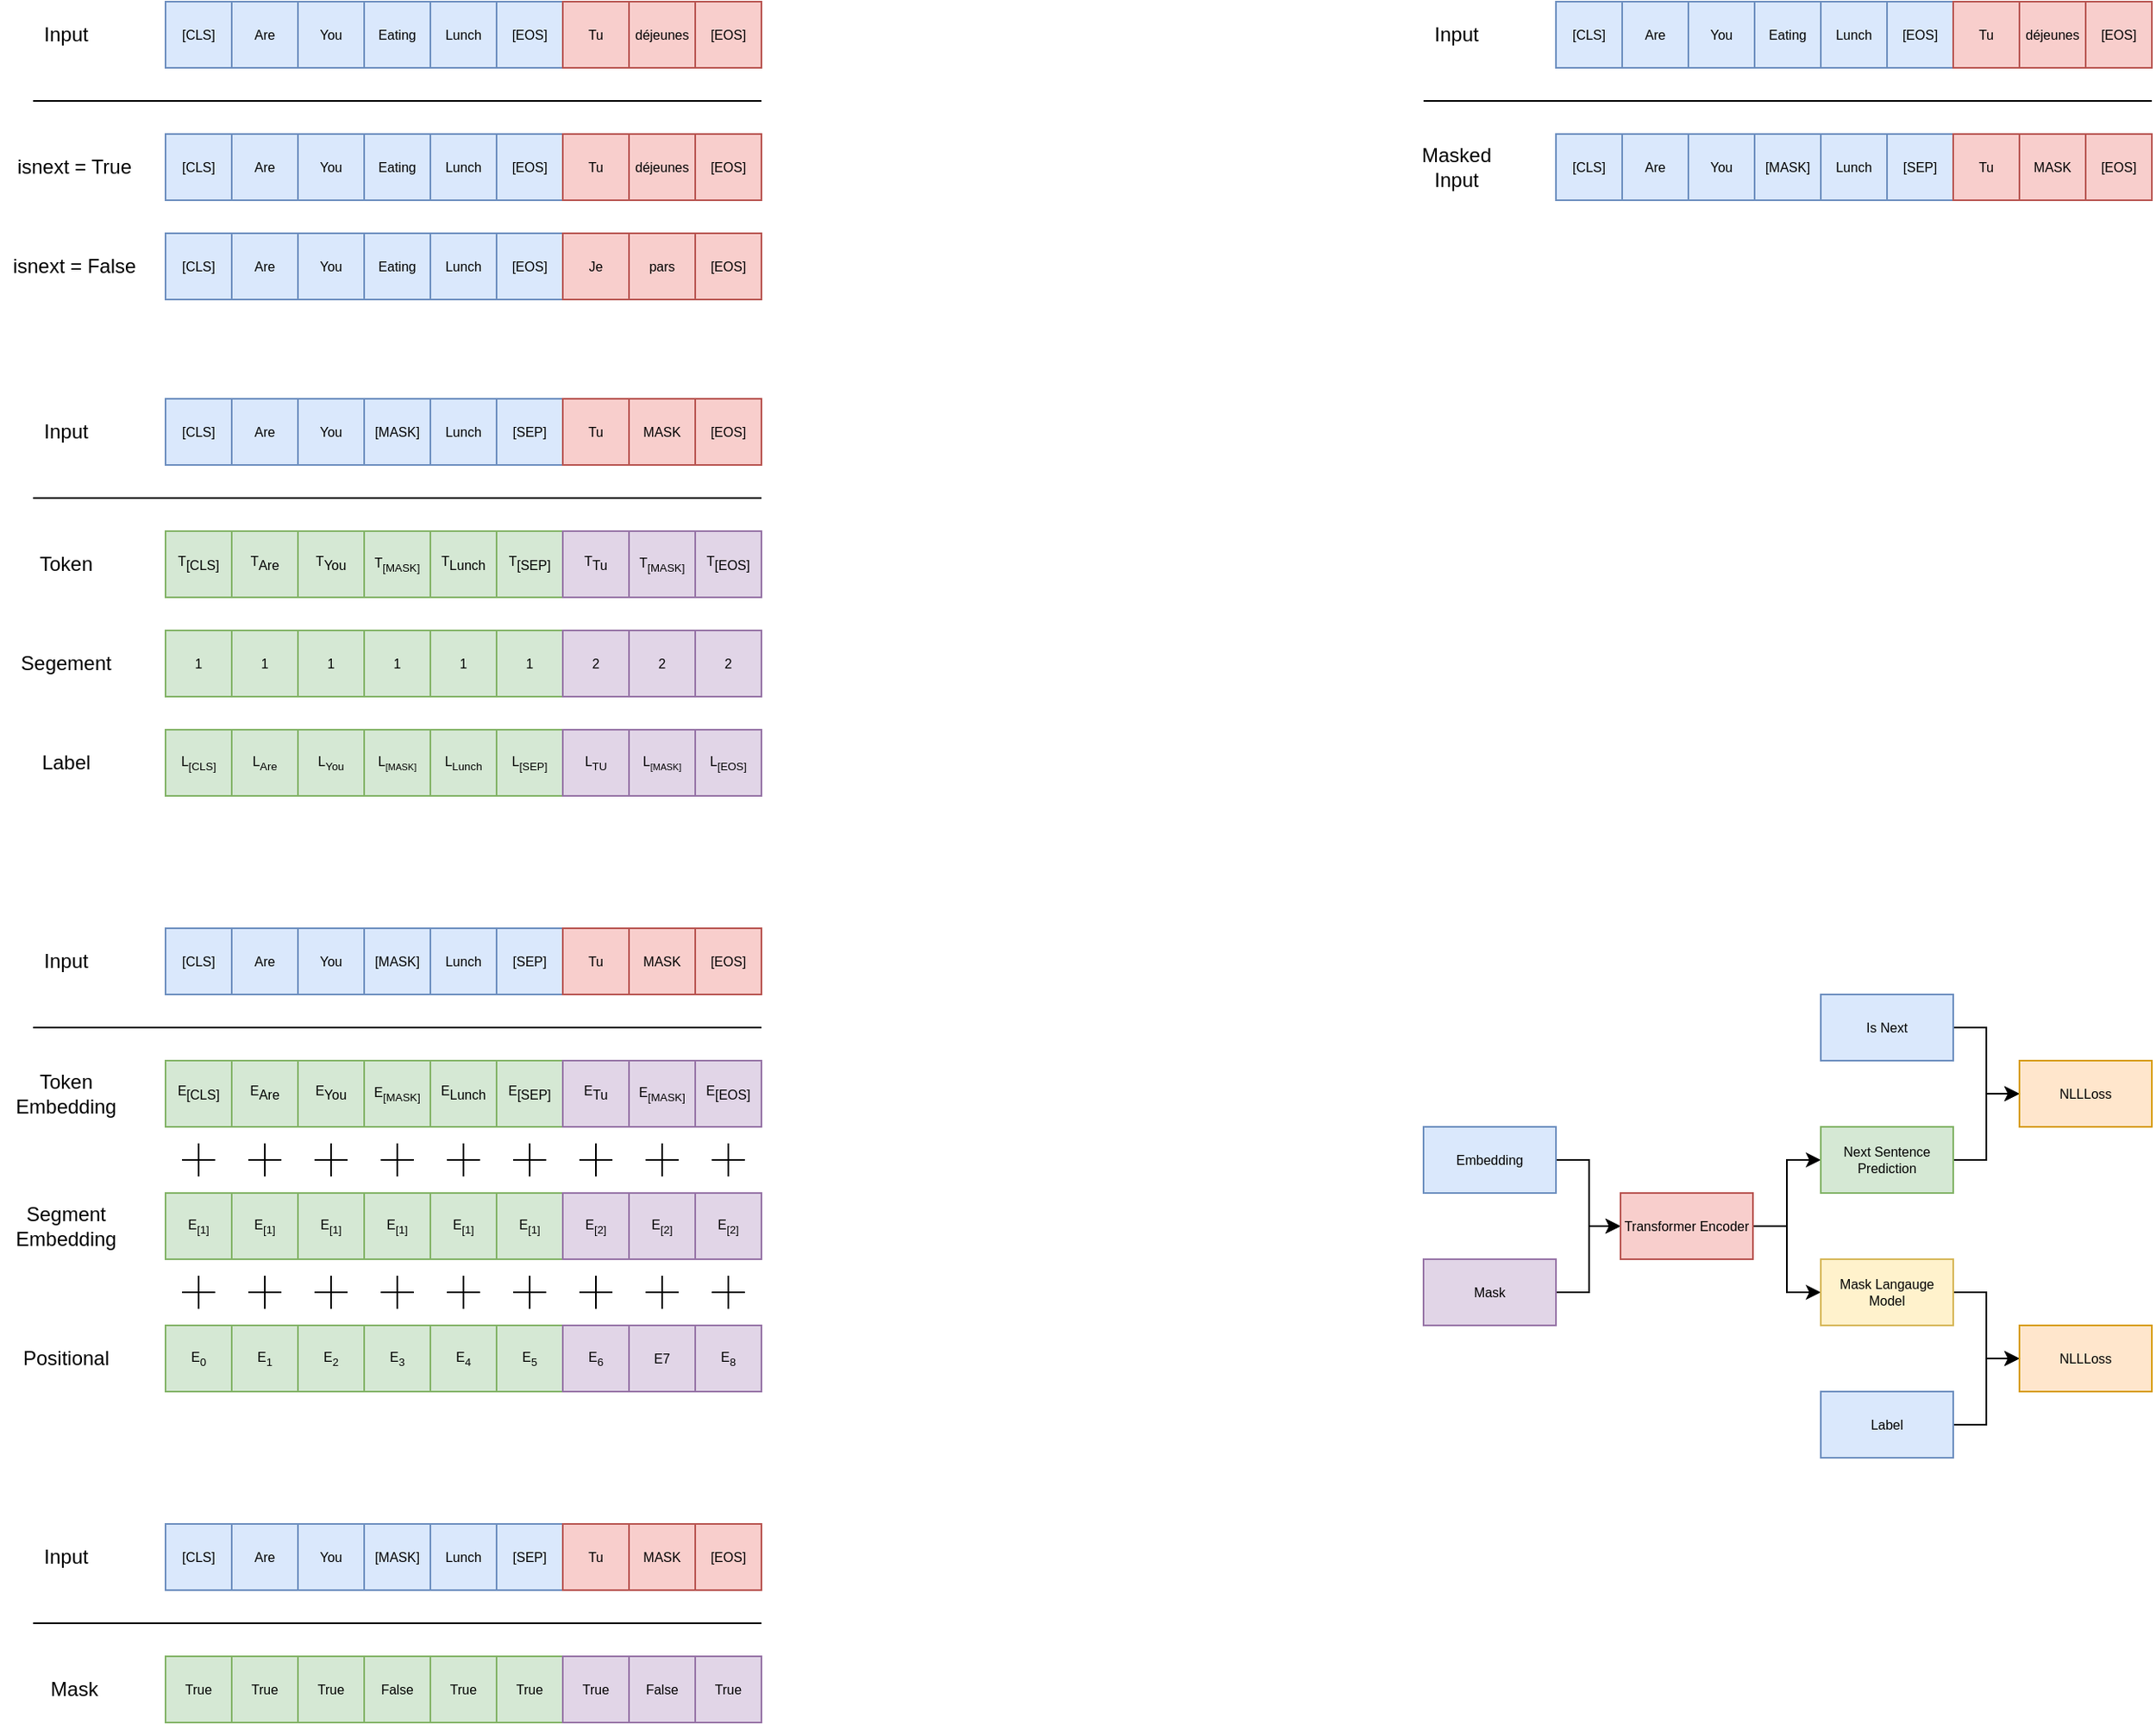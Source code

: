 <mxfile version="21.8.2" type="device">
  <diagram name="第 1 页" id="y83G7ZR15P0QJ8hBWUX8">
    <mxGraphModel dx="679" dy="515" grid="0" gridSize="10" guides="1" tooltips="1" connect="1" arrows="1" fold="1" page="1" pageScale="1" pageWidth="827" pageHeight="1169" math="0" shadow="0">
      <root>
        <mxCell id="0" />
        <mxCell id="1" parent="0" />
        <mxCell id="lipMx8Grh9xfzxP9TVdN-52" value="[CLS]" style="rounded=0;whiteSpace=wrap;html=1;fontSize=8;fillColor=#dae8fc;strokeColor=#6c8ebf;" vertex="1" parent="1">
          <mxGeometry x="120" y="280" width="40" height="40" as="geometry" />
        </mxCell>
        <mxCell id="lipMx8Grh9xfzxP9TVdN-53" value="Are" style="rounded=0;whiteSpace=wrap;html=1;fontSize=8;fillColor=#dae8fc;strokeColor=#6c8ebf;" vertex="1" parent="1">
          <mxGeometry x="160" y="280" width="40" height="40" as="geometry" />
        </mxCell>
        <mxCell id="lipMx8Grh9xfzxP9TVdN-54" value="You" style="rounded=0;whiteSpace=wrap;html=1;fontSize=8;fillColor=#dae8fc;strokeColor=#6c8ebf;" vertex="1" parent="1">
          <mxGeometry x="200" y="280" width="40" height="40" as="geometry" />
        </mxCell>
        <mxCell id="lipMx8Grh9xfzxP9TVdN-55" value="[MASK]" style="rounded=0;whiteSpace=wrap;html=1;fontSize=8;fillColor=#dae8fc;strokeColor=#6c8ebf;" vertex="1" parent="1">
          <mxGeometry x="240" y="280" width="40" height="40" as="geometry" />
        </mxCell>
        <mxCell id="lipMx8Grh9xfzxP9TVdN-56" value="Lunch" style="rounded=0;whiteSpace=wrap;html=1;fontSize=8;fillColor=#dae8fc;strokeColor=#6c8ebf;" vertex="1" parent="1">
          <mxGeometry x="280" y="280" width="40" height="40" as="geometry" />
        </mxCell>
        <mxCell id="lipMx8Grh9xfzxP9TVdN-57" value="[SEP]" style="rounded=0;whiteSpace=wrap;html=1;fontSize=8;fillColor=#dae8fc;strokeColor=#6c8ebf;" vertex="1" parent="1">
          <mxGeometry x="320" y="280" width="40" height="40" as="geometry" />
        </mxCell>
        <mxCell id="lipMx8Grh9xfzxP9TVdN-58" value="Tu" style="rounded=0;whiteSpace=wrap;html=1;fontSize=8;fillColor=#f8cecc;strokeColor=#b85450;" vertex="1" parent="1">
          <mxGeometry x="360" y="280" width="40" height="40" as="geometry" />
        </mxCell>
        <mxCell id="lipMx8Grh9xfzxP9TVdN-59" value="MASK" style="rounded=0;whiteSpace=wrap;html=1;fontSize=8;fillColor=#f8cecc;strokeColor=#b85450;" vertex="1" parent="1">
          <mxGeometry x="400" y="280" width="40" height="40" as="geometry" />
        </mxCell>
        <mxCell id="lipMx8Grh9xfzxP9TVdN-60" value="[EOS]" style="rounded=0;whiteSpace=wrap;html=1;fontSize=8;fillColor=#f8cecc;strokeColor=#b85450;" vertex="1" parent="1">
          <mxGeometry x="440" y="280" width="40" height="40" as="geometry" />
        </mxCell>
        <mxCell id="lipMx8Grh9xfzxP9TVdN-61" value="T&lt;sub style=&quot;font-size: 8px;&quot;&gt;[CLS]&lt;/sub&gt;" style="rounded=0;whiteSpace=wrap;html=1;fontSize=8;fillColor=#d5e8d4;strokeColor=#82b366;" vertex="1" parent="1">
          <mxGeometry x="120" y="360" width="40" height="40" as="geometry" />
        </mxCell>
        <mxCell id="lipMx8Grh9xfzxP9TVdN-62" value="T&lt;sub style=&quot;font-size: 8px;&quot;&gt;Are&lt;/sub&gt;" style="rounded=0;whiteSpace=wrap;html=1;fontSize=8;fillColor=#d5e8d4;strokeColor=#82b366;" vertex="1" parent="1">
          <mxGeometry x="160" y="360" width="40" height="40" as="geometry" />
        </mxCell>
        <mxCell id="lipMx8Grh9xfzxP9TVdN-63" value="T&lt;sub style=&quot;font-size: 8px;&quot;&gt;You&lt;/sub&gt;" style="rounded=0;whiteSpace=wrap;html=1;fontSize=8;fillColor=#d5e8d4;strokeColor=#82b366;" vertex="1" parent="1">
          <mxGeometry x="200" y="360" width="40" height="40" as="geometry" />
        </mxCell>
        <mxCell id="lipMx8Grh9xfzxP9TVdN-64" value="T&lt;sub&gt;[MASK]&lt;/sub&gt;" style="rounded=0;whiteSpace=wrap;html=1;fontSize=8;fillColor=#d5e8d4;strokeColor=#82b366;" vertex="1" parent="1">
          <mxGeometry x="240" y="360" width="40" height="40" as="geometry" />
        </mxCell>
        <mxCell id="lipMx8Grh9xfzxP9TVdN-65" value="T&lt;sub style=&quot;font-size: 8px;&quot;&gt;Lunch&lt;/sub&gt;" style="rounded=0;whiteSpace=wrap;html=1;fontSize=8;fillColor=#d5e8d4;strokeColor=#82b366;" vertex="1" parent="1">
          <mxGeometry x="280" y="360" width="40" height="40" as="geometry" />
        </mxCell>
        <mxCell id="lipMx8Grh9xfzxP9TVdN-66" value="T&lt;sub style=&quot;font-size: 8px;&quot;&gt;[SEP]&lt;/sub&gt;" style="rounded=0;whiteSpace=wrap;html=1;fontSize=8;fillColor=#d5e8d4;strokeColor=#82b366;" vertex="1" parent="1">
          <mxGeometry x="320" y="360" width="40" height="40" as="geometry" />
        </mxCell>
        <mxCell id="lipMx8Grh9xfzxP9TVdN-67" value="T&lt;sub style=&quot;font-size: 8px;&quot;&gt;Tu&lt;/sub&gt;" style="rounded=0;whiteSpace=wrap;html=1;fontSize=8;fillColor=#e1d5e7;strokeColor=#9673a6;" vertex="1" parent="1">
          <mxGeometry x="360" y="360" width="40" height="40" as="geometry" />
        </mxCell>
        <mxCell id="lipMx8Grh9xfzxP9TVdN-68" value="T&lt;sub&gt;[MASK]&lt;/sub&gt;" style="rounded=0;whiteSpace=wrap;html=1;fontSize=8;fillColor=#e1d5e7;strokeColor=#9673a6;" vertex="1" parent="1">
          <mxGeometry x="400" y="360" width="40" height="40" as="geometry" />
        </mxCell>
        <mxCell id="lipMx8Grh9xfzxP9TVdN-69" value="T&lt;sub style=&quot;font-size: 8px;&quot;&gt;[EOS]&lt;/sub&gt;" style="rounded=0;whiteSpace=wrap;html=1;fontSize=8;fillColor=#e1d5e7;strokeColor=#9673a6;" vertex="1" parent="1">
          <mxGeometry x="440" y="360" width="40" height="40" as="geometry" />
        </mxCell>
        <mxCell id="lipMx8Grh9xfzxP9TVdN-70" value="Input" style="text;html=1;strokeColor=none;fillColor=none;align=center;verticalAlign=middle;whiteSpace=wrap;rounded=0;" vertex="1" parent="1">
          <mxGeometry x="30" y="285" width="60" height="30" as="geometry" />
        </mxCell>
        <mxCell id="lipMx8Grh9xfzxP9TVdN-71" value="Token" style="text;html=1;strokeColor=none;fillColor=none;align=center;verticalAlign=middle;whiteSpace=wrap;rounded=0;" vertex="1" parent="1">
          <mxGeometry x="30" y="365" width="60" height="30" as="geometry" />
        </mxCell>
        <mxCell id="lipMx8Grh9xfzxP9TVdN-72" value="Segement" style="text;html=1;strokeColor=none;fillColor=none;align=center;verticalAlign=middle;whiteSpace=wrap;rounded=0;" vertex="1" parent="1">
          <mxGeometry x="30" y="425" width="60" height="30" as="geometry" />
        </mxCell>
        <mxCell id="lipMx8Grh9xfzxP9TVdN-73" value="1" style="rounded=0;whiteSpace=wrap;html=1;fontSize=8;fillColor=#d5e8d4;strokeColor=#82b366;" vertex="1" parent="1">
          <mxGeometry x="120" y="420" width="40" height="40" as="geometry" />
        </mxCell>
        <mxCell id="lipMx8Grh9xfzxP9TVdN-74" value="1" style="rounded=0;whiteSpace=wrap;html=1;fontSize=8;fillColor=#d5e8d4;strokeColor=#82b366;" vertex="1" parent="1">
          <mxGeometry x="160" y="420" width="40" height="40" as="geometry" />
        </mxCell>
        <mxCell id="lipMx8Grh9xfzxP9TVdN-75" value="1" style="rounded=0;whiteSpace=wrap;html=1;fontSize=8;fillColor=#d5e8d4;strokeColor=#82b366;" vertex="1" parent="1">
          <mxGeometry x="200" y="420" width="40" height="40" as="geometry" />
        </mxCell>
        <mxCell id="lipMx8Grh9xfzxP9TVdN-76" value="1" style="rounded=0;whiteSpace=wrap;html=1;fontSize=8;fillColor=#d5e8d4;strokeColor=#82b366;" vertex="1" parent="1">
          <mxGeometry x="240" y="420" width="40" height="40" as="geometry" />
        </mxCell>
        <mxCell id="lipMx8Grh9xfzxP9TVdN-77" value="1" style="rounded=0;whiteSpace=wrap;html=1;fontSize=8;fillColor=#d5e8d4;strokeColor=#82b366;" vertex="1" parent="1">
          <mxGeometry x="280" y="420" width="40" height="40" as="geometry" />
        </mxCell>
        <mxCell id="lipMx8Grh9xfzxP9TVdN-78" value="1" style="rounded=0;whiteSpace=wrap;html=1;fontSize=8;fillColor=#d5e8d4;strokeColor=#82b366;" vertex="1" parent="1">
          <mxGeometry x="320" y="420" width="40" height="40" as="geometry" />
        </mxCell>
        <mxCell id="lipMx8Grh9xfzxP9TVdN-79" value="2" style="rounded=0;whiteSpace=wrap;html=1;fontSize=8;fillColor=#e1d5e7;strokeColor=#9673a6;" vertex="1" parent="1">
          <mxGeometry x="360" y="420" width="40" height="40" as="geometry" />
        </mxCell>
        <mxCell id="lipMx8Grh9xfzxP9TVdN-80" value="2" style="rounded=0;whiteSpace=wrap;html=1;fontSize=8;fillColor=#e1d5e7;strokeColor=#9673a6;" vertex="1" parent="1">
          <mxGeometry x="400" y="420" width="40" height="40" as="geometry" />
        </mxCell>
        <mxCell id="lipMx8Grh9xfzxP9TVdN-81" value="2" style="rounded=0;whiteSpace=wrap;html=1;fontSize=8;fillColor=#e1d5e7;strokeColor=#9673a6;" vertex="1" parent="1">
          <mxGeometry x="440" y="420" width="40" height="40" as="geometry" />
        </mxCell>
        <mxCell id="lipMx8Grh9xfzxP9TVdN-82" value="Label" style="text;html=1;strokeColor=none;fillColor=none;align=center;verticalAlign=middle;whiteSpace=wrap;rounded=0;" vertex="1" parent="1">
          <mxGeometry x="30" y="485" width="60" height="30" as="geometry" />
        </mxCell>
        <mxCell id="lipMx8Grh9xfzxP9TVdN-83" value="L&lt;sub&gt;[CLS]&lt;/sub&gt;" style="rounded=0;whiteSpace=wrap;html=1;fontSize=8;fillColor=#d5e8d4;strokeColor=#82b366;" vertex="1" parent="1">
          <mxGeometry x="120" y="480" width="40" height="40" as="geometry" />
        </mxCell>
        <mxCell id="lipMx8Grh9xfzxP9TVdN-84" value="L&lt;sub&gt;Are&lt;/sub&gt;" style="rounded=0;whiteSpace=wrap;html=1;fontSize=8;fillColor=#d5e8d4;strokeColor=#82b366;" vertex="1" parent="1">
          <mxGeometry x="160" y="480" width="40" height="40" as="geometry" />
        </mxCell>
        <mxCell id="lipMx8Grh9xfzxP9TVdN-85" value="L&lt;sub&gt;You&lt;/sub&gt;" style="rounded=0;whiteSpace=wrap;html=1;fontSize=8;fillColor=#d5e8d4;strokeColor=#82b366;" vertex="1" parent="1">
          <mxGeometry x="200" y="480" width="40" height="40" as="geometry" />
        </mxCell>
        <mxCell id="lipMx8Grh9xfzxP9TVdN-86" value="L&lt;span style=&quot;font-size: 6.667px;&quot;&gt;&lt;sub&gt;[MASK]&lt;/sub&gt;&lt;/span&gt;" style="rounded=0;whiteSpace=wrap;html=1;fontSize=8;fillColor=#d5e8d4;strokeColor=#82b366;" vertex="1" parent="1">
          <mxGeometry x="240" y="480" width="40" height="40" as="geometry" />
        </mxCell>
        <mxCell id="lipMx8Grh9xfzxP9TVdN-87" value="L&lt;sub&gt;Lunch&lt;/sub&gt;" style="rounded=0;whiteSpace=wrap;html=1;fontSize=8;fillColor=#d5e8d4;strokeColor=#82b366;" vertex="1" parent="1">
          <mxGeometry x="280" y="480" width="40" height="40" as="geometry" />
        </mxCell>
        <mxCell id="lipMx8Grh9xfzxP9TVdN-88" value="L&lt;sub&gt;[SEP]&lt;/sub&gt;" style="rounded=0;whiteSpace=wrap;html=1;fontSize=8;fillColor=#d5e8d4;strokeColor=#82b366;" vertex="1" parent="1">
          <mxGeometry x="320" y="480" width="40" height="40" as="geometry" />
        </mxCell>
        <mxCell id="lipMx8Grh9xfzxP9TVdN-89" value="L&lt;sub&gt;TU&lt;/sub&gt;" style="rounded=0;whiteSpace=wrap;html=1;fontSize=8;fillColor=#e1d5e7;strokeColor=#9673a6;" vertex="1" parent="1">
          <mxGeometry x="360" y="480" width="40" height="40" as="geometry" />
        </mxCell>
        <mxCell id="lipMx8Grh9xfzxP9TVdN-90" value="L&lt;span style=&quot;font-size: 6.667px;&quot;&gt;&lt;sub&gt;[MASK]&lt;/sub&gt;&lt;/span&gt;" style="rounded=0;whiteSpace=wrap;html=1;fontSize=8;fillColor=#e1d5e7;strokeColor=#9673a6;" vertex="1" parent="1">
          <mxGeometry x="400" y="480" width="40" height="40" as="geometry" />
        </mxCell>
        <mxCell id="lipMx8Grh9xfzxP9TVdN-91" value="L&lt;sub&gt;[EOS]&lt;/sub&gt;" style="rounded=0;whiteSpace=wrap;html=1;fontSize=8;fillColor=#e1d5e7;strokeColor=#9673a6;" vertex="1" parent="1">
          <mxGeometry x="440" y="480" width="40" height="40" as="geometry" />
        </mxCell>
        <mxCell id="lipMx8Grh9xfzxP9TVdN-92" value="" style="endArrow=none;html=1;rounded=0;" edge="1" parent="1">
          <mxGeometry width="50" height="50" relative="1" as="geometry">
            <mxPoint x="40" y="340" as="sourcePoint" />
            <mxPoint x="480" y="340" as="targetPoint" />
          </mxGeometry>
        </mxCell>
        <mxCell id="lipMx8Grh9xfzxP9TVdN-93" value="[CLS]" style="rounded=0;whiteSpace=wrap;html=1;fontSize=8;fillColor=#dae8fc;strokeColor=#6c8ebf;" vertex="1" parent="1">
          <mxGeometry x="120" y="40" width="40" height="40" as="geometry" />
        </mxCell>
        <mxCell id="lipMx8Grh9xfzxP9TVdN-94" value="Are" style="rounded=0;whiteSpace=wrap;html=1;fontSize=8;fillColor=#dae8fc;strokeColor=#6c8ebf;" vertex="1" parent="1">
          <mxGeometry x="160" y="40" width="40" height="40" as="geometry" />
        </mxCell>
        <mxCell id="lipMx8Grh9xfzxP9TVdN-95" value="You" style="rounded=0;whiteSpace=wrap;html=1;fontSize=8;fillColor=#dae8fc;strokeColor=#6c8ebf;" vertex="1" parent="1">
          <mxGeometry x="200" y="40" width="40" height="40" as="geometry" />
        </mxCell>
        <mxCell id="lipMx8Grh9xfzxP9TVdN-96" value="Eating" style="rounded=0;whiteSpace=wrap;html=1;fontSize=8;fillColor=#dae8fc;strokeColor=#6c8ebf;" vertex="1" parent="1">
          <mxGeometry x="240" y="40" width="40" height="40" as="geometry" />
        </mxCell>
        <mxCell id="lipMx8Grh9xfzxP9TVdN-97" value="Lunch" style="rounded=0;whiteSpace=wrap;html=1;fontSize=8;fillColor=#dae8fc;strokeColor=#6c8ebf;" vertex="1" parent="1">
          <mxGeometry x="280" y="40" width="40" height="40" as="geometry" />
        </mxCell>
        <mxCell id="lipMx8Grh9xfzxP9TVdN-98" value="[EOS]" style="rounded=0;whiteSpace=wrap;html=1;fontSize=8;fillColor=#dae8fc;strokeColor=#6c8ebf;" vertex="1" parent="1">
          <mxGeometry x="320" y="40" width="40" height="40" as="geometry" />
        </mxCell>
        <mxCell id="lipMx8Grh9xfzxP9TVdN-99" value="Tu" style="rounded=0;whiteSpace=wrap;html=1;fontSize=8;fillColor=#f8cecc;strokeColor=#b85450;" vertex="1" parent="1">
          <mxGeometry x="360" y="40" width="40" height="40" as="geometry" />
        </mxCell>
        <mxCell id="lipMx8Grh9xfzxP9TVdN-100" value="déjeunes" style="rounded=0;whiteSpace=wrap;html=1;fontSize=8;fillColor=#f8cecc;strokeColor=#b85450;" vertex="1" parent="1">
          <mxGeometry x="400" y="40" width="40" height="40" as="geometry" />
        </mxCell>
        <mxCell id="lipMx8Grh9xfzxP9TVdN-101" value="[EOS]" style="rounded=0;whiteSpace=wrap;html=1;fontSize=8;fillColor=#f8cecc;strokeColor=#b85450;" vertex="1" parent="1">
          <mxGeometry x="440" y="40" width="40" height="40" as="geometry" />
        </mxCell>
        <mxCell id="lipMx8Grh9xfzxP9TVdN-102" value="[CLS]" style="rounded=0;whiteSpace=wrap;html=1;fontSize=8;fillColor=#dae8fc;strokeColor=#6c8ebf;" vertex="1" parent="1">
          <mxGeometry x="120" y="120" width="40" height="40" as="geometry" />
        </mxCell>
        <mxCell id="lipMx8Grh9xfzxP9TVdN-103" value="Are" style="rounded=0;whiteSpace=wrap;html=1;fontSize=8;fillColor=#dae8fc;strokeColor=#6c8ebf;" vertex="1" parent="1">
          <mxGeometry x="160" y="120" width="40" height="40" as="geometry" />
        </mxCell>
        <mxCell id="lipMx8Grh9xfzxP9TVdN-104" value="You" style="rounded=0;whiteSpace=wrap;html=1;fontSize=8;fillColor=#dae8fc;strokeColor=#6c8ebf;" vertex="1" parent="1">
          <mxGeometry x="200" y="120" width="40" height="40" as="geometry" />
        </mxCell>
        <mxCell id="lipMx8Grh9xfzxP9TVdN-105" value="Eating" style="rounded=0;whiteSpace=wrap;html=1;fontSize=8;fillColor=#dae8fc;strokeColor=#6c8ebf;" vertex="1" parent="1">
          <mxGeometry x="240" y="120" width="40" height="40" as="geometry" />
        </mxCell>
        <mxCell id="lipMx8Grh9xfzxP9TVdN-106" value="Lunch" style="rounded=0;whiteSpace=wrap;html=1;fontSize=8;fillColor=#dae8fc;strokeColor=#6c8ebf;" vertex="1" parent="1">
          <mxGeometry x="280" y="120" width="40" height="40" as="geometry" />
        </mxCell>
        <mxCell id="lipMx8Grh9xfzxP9TVdN-107" value="[EOS]" style="rounded=0;whiteSpace=wrap;html=1;fontSize=8;fillColor=#dae8fc;strokeColor=#6c8ebf;" vertex="1" parent="1">
          <mxGeometry x="320" y="120" width="40" height="40" as="geometry" />
        </mxCell>
        <mxCell id="lipMx8Grh9xfzxP9TVdN-108" value="Tu" style="rounded=0;whiteSpace=wrap;html=1;fontSize=8;fillColor=#f8cecc;strokeColor=#b85450;" vertex="1" parent="1">
          <mxGeometry x="360" y="120" width="40" height="40" as="geometry" />
        </mxCell>
        <mxCell id="lipMx8Grh9xfzxP9TVdN-109" value="déjeunes" style="rounded=0;whiteSpace=wrap;html=1;fontSize=8;fillColor=#f8cecc;strokeColor=#b85450;" vertex="1" parent="1">
          <mxGeometry x="400" y="120" width="40" height="40" as="geometry" />
        </mxCell>
        <mxCell id="lipMx8Grh9xfzxP9TVdN-110" value="[EOS]" style="rounded=0;whiteSpace=wrap;html=1;fontSize=8;fillColor=#f8cecc;strokeColor=#b85450;" vertex="1" parent="1">
          <mxGeometry x="440" y="120" width="40" height="40" as="geometry" />
        </mxCell>
        <mxCell id="lipMx8Grh9xfzxP9TVdN-111" value="[CLS]" style="rounded=0;whiteSpace=wrap;html=1;fontSize=8;fillColor=#dae8fc;strokeColor=#6c8ebf;" vertex="1" parent="1">
          <mxGeometry x="120" y="180" width="40" height="40" as="geometry" />
        </mxCell>
        <mxCell id="lipMx8Grh9xfzxP9TVdN-112" value="Are" style="rounded=0;whiteSpace=wrap;html=1;fontSize=8;fillColor=#dae8fc;strokeColor=#6c8ebf;" vertex="1" parent="1">
          <mxGeometry x="160" y="180" width="40" height="40" as="geometry" />
        </mxCell>
        <mxCell id="lipMx8Grh9xfzxP9TVdN-113" value="You" style="rounded=0;whiteSpace=wrap;html=1;fontSize=8;fillColor=#dae8fc;strokeColor=#6c8ebf;" vertex="1" parent="1">
          <mxGeometry x="200" y="180" width="40" height="40" as="geometry" />
        </mxCell>
        <mxCell id="lipMx8Grh9xfzxP9TVdN-114" value="Eating" style="rounded=0;whiteSpace=wrap;html=1;fontSize=8;fillColor=#dae8fc;strokeColor=#6c8ebf;" vertex="1" parent="1">
          <mxGeometry x="240" y="180" width="40" height="40" as="geometry" />
        </mxCell>
        <mxCell id="lipMx8Grh9xfzxP9TVdN-115" value="Lunch" style="rounded=0;whiteSpace=wrap;html=1;fontSize=8;fillColor=#dae8fc;strokeColor=#6c8ebf;" vertex="1" parent="1">
          <mxGeometry x="280" y="180" width="40" height="40" as="geometry" />
        </mxCell>
        <mxCell id="lipMx8Grh9xfzxP9TVdN-116" value="[EOS]" style="rounded=0;whiteSpace=wrap;html=1;fontSize=8;fillColor=#dae8fc;strokeColor=#6c8ebf;" vertex="1" parent="1">
          <mxGeometry x="320" y="180" width="40" height="40" as="geometry" />
        </mxCell>
        <mxCell id="lipMx8Grh9xfzxP9TVdN-117" value="Je" style="rounded=0;whiteSpace=wrap;html=1;fontSize=8;fillColor=#f8cecc;strokeColor=#b85450;" vertex="1" parent="1">
          <mxGeometry x="360" y="180" width="40" height="40" as="geometry" />
        </mxCell>
        <mxCell id="lipMx8Grh9xfzxP9TVdN-118" value="pars" style="rounded=0;whiteSpace=wrap;html=1;fontSize=8;fillColor=#f8cecc;strokeColor=#b85450;" vertex="1" parent="1">
          <mxGeometry x="400" y="180" width="40" height="40" as="geometry" />
        </mxCell>
        <mxCell id="lipMx8Grh9xfzxP9TVdN-119" value="[EOS]" style="rounded=0;whiteSpace=wrap;html=1;fontSize=8;fillColor=#f8cecc;strokeColor=#b85450;" vertex="1" parent="1">
          <mxGeometry x="440" y="180" width="40" height="40" as="geometry" />
        </mxCell>
        <mxCell id="lipMx8Grh9xfzxP9TVdN-120" value="Input" style="text;html=1;strokeColor=none;fillColor=none;align=center;verticalAlign=middle;whiteSpace=wrap;rounded=0;" vertex="1" parent="1">
          <mxGeometry x="30" y="45" width="60" height="30" as="geometry" />
        </mxCell>
        <mxCell id="lipMx8Grh9xfzxP9TVdN-121" value="isnext = True" style="text;html=1;strokeColor=none;fillColor=none;align=center;verticalAlign=middle;whiteSpace=wrap;rounded=0;" vertex="1" parent="1">
          <mxGeometry x="20" y="125" width="90" height="30" as="geometry" />
        </mxCell>
        <mxCell id="lipMx8Grh9xfzxP9TVdN-122" value="isnext = False" style="text;html=1;strokeColor=none;fillColor=none;align=center;verticalAlign=middle;whiteSpace=wrap;rounded=0;" vertex="1" parent="1">
          <mxGeometry x="20" y="185" width="90" height="30" as="geometry" />
        </mxCell>
        <mxCell id="lipMx8Grh9xfzxP9TVdN-123" value="" style="endArrow=none;html=1;rounded=0;" edge="1" parent="1">
          <mxGeometry width="50" height="50" relative="1" as="geometry">
            <mxPoint x="40" y="100" as="sourcePoint" />
            <mxPoint x="480" y="100" as="targetPoint" />
          </mxGeometry>
        </mxCell>
        <mxCell id="lipMx8Grh9xfzxP9TVdN-133" value="Input" style="text;html=1;strokeColor=none;fillColor=none;align=center;verticalAlign=middle;whiteSpace=wrap;rounded=0;" vertex="1" parent="1">
          <mxGeometry x="30" y="605" width="60" height="30" as="geometry" />
        </mxCell>
        <mxCell id="lipMx8Grh9xfzxP9TVdN-134" value="" style="endArrow=none;html=1;rounded=0;" edge="1" parent="1">
          <mxGeometry width="50" height="50" relative="1" as="geometry">
            <mxPoint x="40" y="660" as="sourcePoint" />
            <mxPoint x="480" y="660" as="targetPoint" />
          </mxGeometry>
        </mxCell>
        <mxCell id="lipMx8Grh9xfzxP9TVdN-135" value="Token Embedding" style="text;html=1;strokeColor=none;fillColor=none;align=center;verticalAlign=middle;whiteSpace=wrap;rounded=0;" vertex="1" parent="1">
          <mxGeometry x="30" y="685" width="60" height="30" as="geometry" />
        </mxCell>
        <mxCell id="lipMx8Grh9xfzxP9TVdN-136" value="E&lt;sub style=&quot;font-size: 8px;&quot;&gt;[CLS]&lt;/sub&gt;" style="rounded=0;whiteSpace=wrap;html=1;fontSize=8;fillColor=#d5e8d4;strokeColor=#82b366;" vertex="1" parent="1">
          <mxGeometry x="120" y="680" width="40" height="40" as="geometry" />
        </mxCell>
        <mxCell id="lipMx8Grh9xfzxP9TVdN-137" value="E&lt;sub style=&quot;font-size: 8px;&quot;&gt;Are&lt;/sub&gt;" style="rounded=0;whiteSpace=wrap;html=1;fontSize=8;fillColor=#d5e8d4;strokeColor=#82b366;" vertex="1" parent="1">
          <mxGeometry x="160" y="680" width="40" height="40" as="geometry" />
        </mxCell>
        <mxCell id="lipMx8Grh9xfzxP9TVdN-138" value="E&lt;sub style=&quot;font-size: 8px;&quot;&gt;You&lt;/sub&gt;" style="rounded=0;whiteSpace=wrap;html=1;fontSize=8;fillColor=#d5e8d4;strokeColor=#82b366;" vertex="1" parent="1">
          <mxGeometry x="200" y="680" width="40" height="40" as="geometry" />
        </mxCell>
        <mxCell id="lipMx8Grh9xfzxP9TVdN-139" value="E&lt;sub&gt;[MASK]&lt;/sub&gt;" style="rounded=0;whiteSpace=wrap;html=1;fontSize=8;fillColor=#d5e8d4;strokeColor=#82b366;" vertex="1" parent="1">
          <mxGeometry x="240" y="680" width="40" height="40" as="geometry" />
        </mxCell>
        <mxCell id="lipMx8Grh9xfzxP9TVdN-140" value="E&lt;sub style=&quot;font-size: 8px;&quot;&gt;Lunch&lt;/sub&gt;" style="rounded=0;whiteSpace=wrap;html=1;fontSize=8;fillColor=#d5e8d4;strokeColor=#82b366;" vertex="1" parent="1">
          <mxGeometry x="280" y="680" width="40" height="40" as="geometry" />
        </mxCell>
        <mxCell id="lipMx8Grh9xfzxP9TVdN-141" value="E&lt;sub style=&quot;font-size: 8px;&quot;&gt;[SEP]&lt;/sub&gt;" style="rounded=0;whiteSpace=wrap;html=1;fontSize=8;fillColor=#d5e8d4;strokeColor=#82b366;" vertex="1" parent="1">
          <mxGeometry x="320" y="680" width="40" height="40" as="geometry" />
        </mxCell>
        <mxCell id="lipMx8Grh9xfzxP9TVdN-142" value="E&lt;sub style=&quot;font-size: 8px;&quot;&gt;Tu&lt;/sub&gt;" style="rounded=0;whiteSpace=wrap;html=1;fontSize=8;fillColor=#e1d5e7;strokeColor=#9673a6;" vertex="1" parent="1">
          <mxGeometry x="360" y="680" width="40" height="40" as="geometry" />
        </mxCell>
        <mxCell id="lipMx8Grh9xfzxP9TVdN-143" value="E&lt;sub&gt;[MASK]&lt;/sub&gt;" style="rounded=0;whiteSpace=wrap;html=1;fontSize=8;fillColor=#e1d5e7;strokeColor=#9673a6;" vertex="1" parent="1">
          <mxGeometry x="400" y="680" width="40" height="40" as="geometry" />
        </mxCell>
        <mxCell id="lipMx8Grh9xfzxP9TVdN-144" value="E&lt;sub style=&quot;font-size: 8px;&quot;&gt;[EOS]&lt;/sub&gt;" style="rounded=0;whiteSpace=wrap;html=1;fontSize=8;fillColor=#e1d5e7;strokeColor=#9673a6;" vertex="1" parent="1">
          <mxGeometry x="440" y="680" width="40" height="40" as="geometry" />
        </mxCell>
        <mxCell id="lipMx8Grh9xfzxP9TVdN-156" value="Segment Embedding" style="text;html=1;strokeColor=none;fillColor=none;align=center;verticalAlign=middle;whiteSpace=wrap;rounded=0;" vertex="1" parent="1">
          <mxGeometry x="30" y="765" width="60" height="30" as="geometry" />
        </mxCell>
        <mxCell id="lipMx8Grh9xfzxP9TVdN-157" value="E&lt;sub&gt;[1]&lt;/sub&gt;" style="rounded=0;whiteSpace=wrap;html=1;fontSize=8;fillColor=#d5e8d4;strokeColor=#82b366;" vertex="1" parent="1">
          <mxGeometry x="120" y="760" width="40" height="40" as="geometry" />
        </mxCell>
        <mxCell id="lipMx8Grh9xfzxP9TVdN-158" value="E&lt;sub style=&quot;border-color: var(--border-color);&quot;&gt;[1]&lt;/sub&gt;" style="rounded=0;whiteSpace=wrap;html=1;fontSize=8;fillColor=#d5e8d4;strokeColor=#82b366;" vertex="1" parent="1">
          <mxGeometry x="160" y="760" width="40" height="40" as="geometry" />
        </mxCell>
        <mxCell id="lipMx8Grh9xfzxP9TVdN-159" value="E&lt;sub style=&quot;border-color: var(--border-color);&quot;&gt;[1]&lt;/sub&gt;" style="rounded=0;whiteSpace=wrap;html=1;fontSize=8;fillColor=#d5e8d4;strokeColor=#82b366;" vertex="1" parent="1">
          <mxGeometry x="200" y="760" width="40" height="40" as="geometry" />
        </mxCell>
        <mxCell id="lipMx8Grh9xfzxP9TVdN-160" value="E&lt;sub style=&quot;border-color: var(--border-color);&quot;&gt;[1]&lt;/sub&gt;" style="rounded=0;whiteSpace=wrap;html=1;fontSize=8;fillColor=#d5e8d4;strokeColor=#82b366;" vertex="1" parent="1">
          <mxGeometry x="240" y="760" width="40" height="40" as="geometry" />
        </mxCell>
        <mxCell id="lipMx8Grh9xfzxP9TVdN-161" value="E&lt;sub style=&quot;border-color: var(--border-color);&quot;&gt;[1]&lt;/sub&gt;" style="rounded=0;whiteSpace=wrap;html=1;fontSize=8;fillColor=#d5e8d4;strokeColor=#82b366;" vertex="1" parent="1">
          <mxGeometry x="280" y="760" width="40" height="40" as="geometry" />
        </mxCell>
        <mxCell id="lipMx8Grh9xfzxP9TVdN-162" value="E&lt;sub style=&quot;border-color: var(--border-color);&quot;&gt;[1]&lt;/sub&gt;" style="rounded=0;whiteSpace=wrap;html=1;fontSize=8;fillColor=#d5e8d4;strokeColor=#82b366;" vertex="1" parent="1">
          <mxGeometry x="320" y="760" width="40" height="40" as="geometry" />
        </mxCell>
        <mxCell id="lipMx8Grh9xfzxP9TVdN-163" value="E&lt;sub&gt;[2]&lt;/sub&gt;" style="rounded=0;whiteSpace=wrap;html=1;fontSize=8;fillColor=#e1d5e7;strokeColor=#9673a6;" vertex="1" parent="1">
          <mxGeometry x="360" y="760" width="40" height="40" as="geometry" />
        </mxCell>
        <mxCell id="lipMx8Grh9xfzxP9TVdN-164" value="E&lt;sub style=&quot;border-color: var(--border-color);&quot;&gt;[2]&lt;/sub&gt;" style="rounded=0;whiteSpace=wrap;html=1;fontSize=8;fillColor=#e1d5e7;strokeColor=#9673a6;" vertex="1" parent="1">
          <mxGeometry x="400" y="760" width="40" height="40" as="geometry" />
        </mxCell>
        <mxCell id="lipMx8Grh9xfzxP9TVdN-165" value="E&lt;sub style=&quot;border-color: var(--border-color);&quot;&gt;[2]&lt;/sub&gt;" style="rounded=0;whiteSpace=wrap;html=1;fontSize=8;fillColor=#e1d5e7;strokeColor=#9673a6;" vertex="1" parent="1">
          <mxGeometry x="440" y="760" width="40" height="40" as="geometry" />
        </mxCell>
        <mxCell id="lipMx8Grh9xfzxP9TVdN-166" value="Positional" style="text;html=1;strokeColor=none;fillColor=none;align=center;verticalAlign=middle;whiteSpace=wrap;rounded=0;" vertex="1" parent="1">
          <mxGeometry x="30" y="845" width="60" height="30" as="geometry" />
        </mxCell>
        <mxCell id="lipMx8Grh9xfzxP9TVdN-167" value="E&lt;sub&gt;0&lt;/sub&gt;" style="rounded=0;whiteSpace=wrap;html=1;fontSize=8;fillColor=#d5e8d4;strokeColor=#82b366;" vertex="1" parent="1">
          <mxGeometry x="120" y="840" width="40" height="40" as="geometry" />
        </mxCell>
        <mxCell id="lipMx8Grh9xfzxP9TVdN-168" value="E&lt;sub&gt;1&lt;/sub&gt;" style="rounded=0;whiteSpace=wrap;html=1;fontSize=8;fillColor=#d5e8d4;strokeColor=#82b366;" vertex="1" parent="1">
          <mxGeometry x="160" y="840" width="40" height="40" as="geometry" />
        </mxCell>
        <mxCell id="lipMx8Grh9xfzxP9TVdN-169" value="E&lt;sub&gt;2&lt;/sub&gt;" style="rounded=0;whiteSpace=wrap;html=1;fontSize=8;fillColor=#d5e8d4;strokeColor=#82b366;" vertex="1" parent="1">
          <mxGeometry x="200" y="840" width="40" height="40" as="geometry" />
        </mxCell>
        <mxCell id="lipMx8Grh9xfzxP9TVdN-170" value="E&lt;sub&gt;3&lt;/sub&gt;" style="rounded=0;whiteSpace=wrap;html=1;fontSize=8;fillColor=#d5e8d4;strokeColor=#82b366;" vertex="1" parent="1">
          <mxGeometry x="240" y="840" width="40" height="40" as="geometry" />
        </mxCell>
        <mxCell id="lipMx8Grh9xfzxP9TVdN-171" value="E&lt;sub&gt;4&lt;/sub&gt;" style="rounded=0;whiteSpace=wrap;html=1;fontSize=8;fillColor=#d5e8d4;strokeColor=#82b366;" vertex="1" parent="1">
          <mxGeometry x="280" y="840" width="40" height="40" as="geometry" />
        </mxCell>
        <mxCell id="lipMx8Grh9xfzxP9TVdN-172" value="E&lt;sub&gt;5&lt;/sub&gt;" style="rounded=0;whiteSpace=wrap;html=1;fontSize=8;fillColor=#d5e8d4;strokeColor=#82b366;" vertex="1" parent="1">
          <mxGeometry x="320" y="840" width="40" height="40" as="geometry" />
        </mxCell>
        <mxCell id="lipMx8Grh9xfzxP9TVdN-173" value="E&lt;sub&gt;6&lt;/sub&gt;" style="rounded=0;whiteSpace=wrap;html=1;fontSize=8;fillColor=#e1d5e7;strokeColor=#9673a6;" vertex="1" parent="1">
          <mxGeometry x="360" y="840" width="40" height="40" as="geometry" />
        </mxCell>
        <mxCell id="lipMx8Grh9xfzxP9TVdN-174" value="E7" style="rounded=0;whiteSpace=wrap;html=1;fontSize=8;fillColor=#e1d5e7;strokeColor=#9673a6;" vertex="1" parent="1">
          <mxGeometry x="400" y="840" width="40" height="40" as="geometry" />
        </mxCell>
        <mxCell id="lipMx8Grh9xfzxP9TVdN-175" value="E&lt;sub&gt;8&lt;/sub&gt;" style="rounded=0;whiteSpace=wrap;html=1;fontSize=8;fillColor=#e1d5e7;strokeColor=#9673a6;" vertex="1" parent="1">
          <mxGeometry x="440" y="840" width="40" height="40" as="geometry" />
        </mxCell>
        <mxCell id="lipMx8Grh9xfzxP9TVdN-176" value="[CLS]" style="rounded=0;whiteSpace=wrap;html=1;fontSize=8;fillColor=#dae8fc;strokeColor=#6c8ebf;" vertex="1" parent="1">
          <mxGeometry x="120" y="600" width="40" height="40" as="geometry" />
        </mxCell>
        <mxCell id="lipMx8Grh9xfzxP9TVdN-177" value="Are" style="rounded=0;whiteSpace=wrap;html=1;fontSize=8;fillColor=#dae8fc;strokeColor=#6c8ebf;" vertex="1" parent="1">
          <mxGeometry x="160" y="600" width="40" height="40" as="geometry" />
        </mxCell>
        <mxCell id="lipMx8Grh9xfzxP9TVdN-178" value="You" style="rounded=0;whiteSpace=wrap;html=1;fontSize=8;fillColor=#dae8fc;strokeColor=#6c8ebf;" vertex="1" parent="1">
          <mxGeometry x="200" y="600" width="40" height="40" as="geometry" />
        </mxCell>
        <mxCell id="lipMx8Grh9xfzxP9TVdN-179" value="[MASK]" style="rounded=0;whiteSpace=wrap;html=1;fontSize=8;fillColor=#dae8fc;strokeColor=#6c8ebf;" vertex="1" parent="1">
          <mxGeometry x="240" y="600" width="40" height="40" as="geometry" />
        </mxCell>
        <mxCell id="lipMx8Grh9xfzxP9TVdN-180" value="Lunch" style="rounded=0;whiteSpace=wrap;html=1;fontSize=8;fillColor=#dae8fc;strokeColor=#6c8ebf;" vertex="1" parent="1">
          <mxGeometry x="280" y="600" width="40" height="40" as="geometry" />
        </mxCell>
        <mxCell id="lipMx8Grh9xfzxP9TVdN-181" value="[SEP]" style="rounded=0;whiteSpace=wrap;html=1;fontSize=8;fillColor=#dae8fc;strokeColor=#6c8ebf;" vertex="1" parent="1">
          <mxGeometry x="320" y="600" width="40" height="40" as="geometry" />
        </mxCell>
        <mxCell id="lipMx8Grh9xfzxP9TVdN-182" value="Tu" style="rounded=0;whiteSpace=wrap;html=1;fontSize=8;fillColor=#f8cecc;strokeColor=#b85450;" vertex="1" parent="1">
          <mxGeometry x="360" y="600" width="40" height="40" as="geometry" />
        </mxCell>
        <mxCell id="lipMx8Grh9xfzxP9TVdN-183" value="MASK" style="rounded=0;whiteSpace=wrap;html=1;fontSize=8;fillColor=#f8cecc;strokeColor=#b85450;" vertex="1" parent="1">
          <mxGeometry x="400" y="600" width="40" height="40" as="geometry" />
        </mxCell>
        <mxCell id="lipMx8Grh9xfzxP9TVdN-184" value="[EOS]" style="rounded=0;whiteSpace=wrap;html=1;fontSize=8;fillColor=#f8cecc;strokeColor=#b85450;" vertex="1" parent="1">
          <mxGeometry x="440" y="600" width="40" height="40" as="geometry" />
        </mxCell>
        <mxCell id="lipMx8Grh9xfzxP9TVdN-185" value="" style="endArrow=none;html=1;rounded=0;" edge="1" parent="1">
          <mxGeometry width="50" height="50" relative="1" as="geometry">
            <mxPoint x="170" y="820" as="sourcePoint" />
            <mxPoint x="190" y="820" as="targetPoint" />
          </mxGeometry>
        </mxCell>
        <mxCell id="lipMx8Grh9xfzxP9TVdN-186" value="" style="endArrow=none;html=1;rounded=0;" edge="1" parent="1">
          <mxGeometry width="50" height="50" relative="1" as="geometry">
            <mxPoint x="180" y="830" as="sourcePoint" />
            <mxPoint x="180" y="810" as="targetPoint" />
          </mxGeometry>
        </mxCell>
        <mxCell id="lipMx8Grh9xfzxP9TVdN-187" value="" style="endArrow=none;html=1;rounded=0;" edge="1" parent="1">
          <mxGeometry width="50" height="50" relative="1" as="geometry">
            <mxPoint x="130" y="820" as="sourcePoint" />
            <mxPoint x="150" y="820" as="targetPoint" />
          </mxGeometry>
        </mxCell>
        <mxCell id="lipMx8Grh9xfzxP9TVdN-188" value="" style="endArrow=none;html=1;rounded=0;" edge="1" parent="1">
          <mxGeometry width="50" height="50" relative="1" as="geometry">
            <mxPoint x="140" y="830" as="sourcePoint" />
            <mxPoint x="140" y="810" as="targetPoint" />
          </mxGeometry>
        </mxCell>
        <mxCell id="lipMx8Grh9xfzxP9TVdN-189" value="" style="endArrow=none;html=1;rounded=0;" edge="1" parent="1">
          <mxGeometry width="50" height="50" relative="1" as="geometry">
            <mxPoint x="170" y="740" as="sourcePoint" />
            <mxPoint x="190" y="740" as="targetPoint" />
          </mxGeometry>
        </mxCell>
        <mxCell id="lipMx8Grh9xfzxP9TVdN-190" value="" style="endArrow=none;html=1;rounded=0;" edge="1" parent="1">
          <mxGeometry width="50" height="50" relative="1" as="geometry">
            <mxPoint x="180" y="750" as="sourcePoint" />
            <mxPoint x="180" y="730" as="targetPoint" />
          </mxGeometry>
        </mxCell>
        <mxCell id="lipMx8Grh9xfzxP9TVdN-191" value="" style="endArrow=none;html=1;rounded=0;" edge="1" parent="1">
          <mxGeometry width="50" height="50" relative="1" as="geometry">
            <mxPoint x="130" y="740" as="sourcePoint" />
            <mxPoint x="150" y="740" as="targetPoint" />
          </mxGeometry>
        </mxCell>
        <mxCell id="lipMx8Grh9xfzxP9TVdN-192" value="" style="endArrow=none;html=1;rounded=0;" edge="1" parent="1">
          <mxGeometry width="50" height="50" relative="1" as="geometry">
            <mxPoint x="140" y="750" as="sourcePoint" />
            <mxPoint x="140" y="730" as="targetPoint" />
          </mxGeometry>
        </mxCell>
        <mxCell id="lipMx8Grh9xfzxP9TVdN-193" value="" style="endArrow=none;html=1;rounded=0;" edge="1" parent="1">
          <mxGeometry width="50" height="50" relative="1" as="geometry">
            <mxPoint x="250" y="820" as="sourcePoint" />
            <mxPoint x="270" y="820" as="targetPoint" />
          </mxGeometry>
        </mxCell>
        <mxCell id="lipMx8Grh9xfzxP9TVdN-194" value="" style="endArrow=none;html=1;rounded=0;" edge="1" parent="1">
          <mxGeometry width="50" height="50" relative="1" as="geometry">
            <mxPoint x="260" y="830" as="sourcePoint" />
            <mxPoint x="260" y="810" as="targetPoint" />
          </mxGeometry>
        </mxCell>
        <mxCell id="lipMx8Grh9xfzxP9TVdN-195" value="" style="endArrow=none;html=1;rounded=0;" edge="1" parent="1">
          <mxGeometry width="50" height="50" relative="1" as="geometry">
            <mxPoint x="210" y="820" as="sourcePoint" />
            <mxPoint x="230" y="820" as="targetPoint" />
          </mxGeometry>
        </mxCell>
        <mxCell id="lipMx8Grh9xfzxP9TVdN-196" value="" style="endArrow=none;html=1;rounded=0;" edge="1" parent="1">
          <mxGeometry width="50" height="50" relative="1" as="geometry">
            <mxPoint x="220" y="830" as="sourcePoint" />
            <mxPoint x="220" y="810" as="targetPoint" />
          </mxGeometry>
        </mxCell>
        <mxCell id="lipMx8Grh9xfzxP9TVdN-197" value="" style="endArrow=none;html=1;rounded=0;" edge="1" parent="1">
          <mxGeometry width="50" height="50" relative="1" as="geometry">
            <mxPoint x="250" y="740" as="sourcePoint" />
            <mxPoint x="270" y="740" as="targetPoint" />
          </mxGeometry>
        </mxCell>
        <mxCell id="lipMx8Grh9xfzxP9TVdN-198" value="" style="endArrow=none;html=1;rounded=0;" edge="1" parent="1">
          <mxGeometry width="50" height="50" relative="1" as="geometry">
            <mxPoint x="260" y="750" as="sourcePoint" />
            <mxPoint x="260" y="730" as="targetPoint" />
          </mxGeometry>
        </mxCell>
        <mxCell id="lipMx8Grh9xfzxP9TVdN-199" value="" style="endArrow=none;html=1;rounded=0;" edge="1" parent="1">
          <mxGeometry width="50" height="50" relative="1" as="geometry">
            <mxPoint x="210" y="740" as="sourcePoint" />
            <mxPoint x="230" y="740" as="targetPoint" />
          </mxGeometry>
        </mxCell>
        <mxCell id="lipMx8Grh9xfzxP9TVdN-200" value="" style="endArrow=none;html=1;rounded=0;" edge="1" parent="1">
          <mxGeometry width="50" height="50" relative="1" as="geometry">
            <mxPoint x="220" y="750" as="sourcePoint" />
            <mxPoint x="220" y="730" as="targetPoint" />
          </mxGeometry>
        </mxCell>
        <mxCell id="lipMx8Grh9xfzxP9TVdN-201" value="" style="endArrow=none;html=1;rounded=0;" edge="1" parent="1">
          <mxGeometry width="50" height="50" relative="1" as="geometry">
            <mxPoint x="330" y="740" as="sourcePoint" />
            <mxPoint x="350" y="740" as="targetPoint" />
          </mxGeometry>
        </mxCell>
        <mxCell id="lipMx8Grh9xfzxP9TVdN-202" value="" style="endArrow=none;html=1;rounded=0;" edge="1" parent="1">
          <mxGeometry width="50" height="50" relative="1" as="geometry">
            <mxPoint x="340" y="750" as="sourcePoint" />
            <mxPoint x="340" y="730" as="targetPoint" />
          </mxGeometry>
        </mxCell>
        <mxCell id="lipMx8Grh9xfzxP9TVdN-203" value="" style="endArrow=none;html=1;rounded=0;" edge="1" parent="1">
          <mxGeometry width="50" height="50" relative="1" as="geometry">
            <mxPoint x="290" y="740" as="sourcePoint" />
            <mxPoint x="310" y="740" as="targetPoint" />
          </mxGeometry>
        </mxCell>
        <mxCell id="lipMx8Grh9xfzxP9TVdN-204" value="" style="endArrow=none;html=1;rounded=0;" edge="1" parent="1">
          <mxGeometry width="50" height="50" relative="1" as="geometry">
            <mxPoint x="300" y="750" as="sourcePoint" />
            <mxPoint x="300" y="730" as="targetPoint" />
          </mxGeometry>
        </mxCell>
        <mxCell id="lipMx8Grh9xfzxP9TVdN-205" value="" style="endArrow=none;html=1;rounded=0;" edge="1" parent="1">
          <mxGeometry width="50" height="50" relative="1" as="geometry">
            <mxPoint x="330" y="820" as="sourcePoint" />
            <mxPoint x="350" y="820" as="targetPoint" />
          </mxGeometry>
        </mxCell>
        <mxCell id="lipMx8Grh9xfzxP9TVdN-206" value="" style="endArrow=none;html=1;rounded=0;" edge="1" parent="1">
          <mxGeometry width="50" height="50" relative="1" as="geometry">
            <mxPoint x="340" y="830" as="sourcePoint" />
            <mxPoint x="340" y="810" as="targetPoint" />
          </mxGeometry>
        </mxCell>
        <mxCell id="lipMx8Grh9xfzxP9TVdN-207" value="" style="endArrow=none;html=1;rounded=0;" edge="1" parent="1">
          <mxGeometry width="50" height="50" relative="1" as="geometry">
            <mxPoint x="290" y="820" as="sourcePoint" />
            <mxPoint x="310" y="820" as="targetPoint" />
          </mxGeometry>
        </mxCell>
        <mxCell id="lipMx8Grh9xfzxP9TVdN-208" value="" style="endArrow=none;html=1;rounded=0;" edge="1" parent="1">
          <mxGeometry width="50" height="50" relative="1" as="geometry">
            <mxPoint x="300" y="830" as="sourcePoint" />
            <mxPoint x="300" y="810" as="targetPoint" />
          </mxGeometry>
        </mxCell>
        <mxCell id="lipMx8Grh9xfzxP9TVdN-209" value="" style="endArrow=none;html=1;rounded=0;" edge="1" parent="1">
          <mxGeometry width="50" height="50" relative="1" as="geometry">
            <mxPoint x="410" y="740" as="sourcePoint" />
            <mxPoint x="430" y="740" as="targetPoint" />
          </mxGeometry>
        </mxCell>
        <mxCell id="lipMx8Grh9xfzxP9TVdN-210" value="" style="endArrow=none;html=1;rounded=0;" edge="1" parent="1">
          <mxGeometry width="50" height="50" relative="1" as="geometry">
            <mxPoint x="420" y="750" as="sourcePoint" />
            <mxPoint x="420" y="730" as="targetPoint" />
          </mxGeometry>
        </mxCell>
        <mxCell id="lipMx8Grh9xfzxP9TVdN-211" value="" style="endArrow=none;html=1;rounded=0;" edge="1" parent="1">
          <mxGeometry width="50" height="50" relative="1" as="geometry">
            <mxPoint x="370" y="740" as="sourcePoint" />
            <mxPoint x="390" y="740" as="targetPoint" />
          </mxGeometry>
        </mxCell>
        <mxCell id="lipMx8Grh9xfzxP9TVdN-212" value="" style="endArrow=none;html=1;rounded=0;" edge="1" parent="1">
          <mxGeometry width="50" height="50" relative="1" as="geometry">
            <mxPoint x="380" y="750" as="sourcePoint" />
            <mxPoint x="380" y="730" as="targetPoint" />
          </mxGeometry>
        </mxCell>
        <mxCell id="lipMx8Grh9xfzxP9TVdN-213" value="" style="endArrow=none;html=1;rounded=0;" edge="1" parent="1">
          <mxGeometry width="50" height="50" relative="1" as="geometry">
            <mxPoint x="410" y="820" as="sourcePoint" />
            <mxPoint x="430" y="820" as="targetPoint" />
          </mxGeometry>
        </mxCell>
        <mxCell id="lipMx8Grh9xfzxP9TVdN-214" value="" style="endArrow=none;html=1;rounded=0;" edge="1" parent="1">
          <mxGeometry width="50" height="50" relative="1" as="geometry">
            <mxPoint x="420" y="830" as="sourcePoint" />
            <mxPoint x="420" y="810" as="targetPoint" />
          </mxGeometry>
        </mxCell>
        <mxCell id="lipMx8Grh9xfzxP9TVdN-215" value="" style="endArrow=none;html=1;rounded=0;" edge="1" parent="1">
          <mxGeometry width="50" height="50" relative="1" as="geometry">
            <mxPoint x="370" y="820" as="sourcePoint" />
            <mxPoint x="390" y="820" as="targetPoint" />
          </mxGeometry>
        </mxCell>
        <mxCell id="lipMx8Grh9xfzxP9TVdN-216" value="" style="endArrow=none;html=1;rounded=0;" edge="1" parent="1">
          <mxGeometry width="50" height="50" relative="1" as="geometry">
            <mxPoint x="380" y="830" as="sourcePoint" />
            <mxPoint x="380" y="810" as="targetPoint" />
          </mxGeometry>
        </mxCell>
        <mxCell id="lipMx8Grh9xfzxP9TVdN-217" value="" style="endArrow=none;html=1;rounded=0;" edge="1" parent="1">
          <mxGeometry width="50" height="50" relative="1" as="geometry">
            <mxPoint x="450" y="740" as="sourcePoint" />
            <mxPoint x="470" y="740" as="targetPoint" />
          </mxGeometry>
        </mxCell>
        <mxCell id="lipMx8Grh9xfzxP9TVdN-218" value="" style="endArrow=none;html=1;rounded=0;" edge="1" parent="1">
          <mxGeometry width="50" height="50" relative="1" as="geometry">
            <mxPoint x="460" y="750" as="sourcePoint" />
            <mxPoint x="460" y="730" as="targetPoint" />
          </mxGeometry>
        </mxCell>
        <mxCell id="lipMx8Grh9xfzxP9TVdN-219" value="" style="endArrow=none;html=1;rounded=0;" edge="1" parent="1">
          <mxGeometry width="50" height="50" relative="1" as="geometry">
            <mxPoint x="450" y="820" as="sourcePoint" />
            <mxPoint x="470" y="820" as="targetPoint" />
          </mxGeometry>
        </mxCell>
        <mxCell id="lipMx8Grh9xfzxP9TVdN-220" value="" style="endArrow=none;html=1;rounded=0;" edge="1" parent="1">
          <mxGeometry width="50" height="50" relative="1" as="geometry">
            <mxPoint x="460" y="830" as="sourcePoint" />
            <mxPoint x="460" y="810" as="targetPoint" />
          </mxGeometry>
        </mxCell>
        <mxCell id="lipMx8Grh9xfzxP9TVdN-222" value="Mask" style="text;html=1;strokeColor=none;fillColor=none;align=center;verticalAlign=middle;whiteSpace=wrap;rounded=0;" vertex="1" parent="1">
          <mxGeometry x="35" y="1045" width="60" height="30" as="geometry" />
        </mxCell>
        <mxCell id="lipMx8Grh9xfzxP9TVdN-223" value="True" style="rounded=0;whiteSpace=wrap;html=1;fontSize=8;fillColor=#d5e8d4;strokeColor=#82b366;" vertex="1" parent="1">
          <mxGeometry x="120" y="1040" width="40" height="40" as="geometry" />
        </mxCell>
        <mxCell id="lipMx8Grh9xfzxP9TVdN-224" value="True" style="rounded=0;whiteSpace=wrap;html=1;fontSize=8;fillColor=#d5e8d4;strokeColor=#82b366;" vertex="1" parent="1">
          <mxGeometry x="160" y="1040" width="40" height="40" as="geometry" />
        </mxCell>
        <mxCell id="lipMx8Grh9xfzxP9TVdN-225" value="True" style="rounded=0;whiteSpace=wrap;html=1;fontSize=8;fillColor=#d5e8d4;strokeColor=#82b366;" vertex="1" parent="1">
          <mxGeometry x="200" y="1040" width="40" height="40" as="geometry" />
        </mxCell>
        <mxCell id="lipMx8Grh9xfzxP9TVdN-226" value="False" style="rounded=0;whiteSpace=wrap;html=1;fontSize=8;fillColor=#d5e8d4;strokeColor=#82b366;" vertex="1" parent="1">
          <mxGeometry x="240" y="1040" width="40" height="40" as="geometry" />
        </mxCell>
        <mxCell id="lipMx8Grh9xfzxP9TVdN-227" value="True" style="rounded=0;whiteSpace=wrap;html=1;fontSize=8;fillColor=#d5e8d4;strokeColor=#82b366;" vertex="1" parent="1">
          <mxGeometry x="280" y="1040" width="40" height="40" as="geometry" />
        </mxCell>
        <mxCell id="lipMx8Grh9xfzxP9TVdN-228" value="True" style="rounded=0;whiteSpace=wrap;html=1;fontSize=8;fillColor=#d5e8d4;strokeColor=#82b366;" vertex="1" parent="1">
          <mxGeometry x="320" y="1040" width="40" height="40" as="geometry" />
        </mxCell>
        <mxCell id="lipMx8Grh9xfzxP9TVdN-229" value="True" style="rounded=0;whiteSpace=wrap;html=1;fontSize=8;fillColor=#e1d5e7;strokeColor=#9673a6;" vertex="1" parent="1">
          <mxGeometry x="360" y="1040" width="40" height="40" as="geometry" />
        </mxCell>
        <mxCell id="lipMx8Grh9xfzxP9TVdN-230" value="False" style="rounded=0;whiteSpace=wrap;html=1;fontSize=8;fillColor=#e1d5e7;strokeColor=#9673a6;" vertex="1" parent="1">
          <mxGeometry x="400" y="1040" width="40" height="40" as="geometry" />
        </mxCell>
        <mxCell id="lipMx8Grh9xfzxP9TVdN-231" value="True" style="rounded=0;whiteSpace=wrap;html=1;fontSize=8;fillColor=#e1d5e7;strokeColor=#9673a6;" vertex="1" parent="1">
          <mxGeometry x="440" y="1040" width="40" height="40" as="geometry" />
        </mxCell>
        <mxCell id="lipMx8Grh9xfzxP9TVdN-232" value="Input" style="text;html=1;strokeColor=none;fillColor=none;align=center;verticalAlign=middle;whiteSpace=wrap;rounded=0;" vertex="1" parent="1">
          <mxGeometry x="30" y="965" width="60" height="30" as="geometry" />
        </mxCell>
        <mxCell id="lipMx8Grh9xfzxP9TVdN-233" value="" style="endArrow=none;html=1;rounded=0;" edge="1" parent="1">
          <mxGeometry width="50" height="50" relative="1" as="geometry">
            <mxPoint x="40" y="1020" as="sourcePoint" />
            <mxPoint x="480" y="1020" as="targetPoint" />
          </mxGeometry>
        </mxCell>
        <mxCell id="lipMx8Grh9xfzxP9TVdN-234" value="[CLS]" style="rounded=0;whiteSpace=wrap;html=1;fontSize=8;fillColor=#dae8fc;strokeColor=#6c8ebf;" vertex="1" parent="1">
          <mxGeometry x="120" y="960" width="40" height="40" as="geometry" />
        </mxCell>
        <mxCell id="lipMx8Grh9xfzxP9TVdN-235" value="Are" style="rounded=0;whiteSpace=wrap;html=1;fontSize=8;fillColor=#dae8fc;strokeColor=#6c8ebf;" vertex="1" parent="1">
          <mxGeometry x="160" y="960" width="40" height="40" as="geometry" />
        </mxCell>
        <mxCell id="lipMx8Grh9xfzxP9TVdN-236" value="You" style="rounded=0;whiteSpace=wrap;html=1;fontSize=8;fillColor=#dae8fc;strokeColor=#6c8ebf;" vertex="1" parent="1">
          <mxGeometry x="200" y="960" width="40" height="40" as="geometry" />
        </mxCell>
        <mxCell id="lipMx8Grh9xfzxP9TVdN-237" value="[MASK]" style="rounded=0;whiteSpace=wrap;html=1;fontSize=8;fillColor=#dae8fc;strokeColor=#6c8ebf;" vertex="1" parent="1">
          <mxGeometry x="240" y="960" width="40" height="40" as="geometry" />
        </mxCell>
        <mxCell id="lipMx8Grh9xfzxP9TVdN-238" value="Lunch" style="rounded=0;whiteSpace=wrap;html=1;fontSize=8;fillColor=#dae8fc;strokeColor=#6c8ebf;" vertex="1" parent="1">
          <mxGeometry x="280" y="960" width="40" height="40" as="geometry" />
        </mxCell>
        <mxCell id="lipMx8Grh9xfzxP9TVdN-239" value="[SEP]" style="rounded=0;whiteSpace=wrap;html=1;fontSize=8;fillColor=#dae8fc;strokeColor=#6c8ebf;" vertex="1" parent="1">
          <mxGeometry x="320" y="960" width="40" height="40" as="geometry" />
        </mxCell>
        <mxCell id="lipMx8Grh9xfzxP9TVdN-240" value="Tu" style="rounded=0;whiteSpace=wrap;html=1;fontSize=8;fillColor=#f8cecc;strokeColor=#b85450;" vertex="1" parent="1">
          <mxGeometry x="360" y="960" width="40" height="40" as="geometry" />
        </mxCell>
        <mxCell id="lipMx8Grh9xfzxP9TVdN-241" value="MASK" style="rounded=0;whiteSpace=wrap;html=1;fontSize=8;fillColor=#f8cecc;strokeColor=#b85450;" vertex="1" parent="1">
          <mxGeometry x="400" y="960" width="40" height="40" as="geometry" />
        </mxCell>
        <mxCell id="lipMx8Grh9xfzxP9TVdN-242" value="[EOS]" style="rounded=0;whiteSpace=wrap;html=1;fontSize=8;fillColor=#f8cecc;strokeColor=#b85450;" vertex="1" parent="1">
          <mxGeometry x="440" y="960" width="40" height="40" as="geometry" />
        </mxCell>
        <mxCell id="lipMx8Grh9xfzxP9TVdN-248" style="edgeStyle=orthogonalEdgeStyle;rounded=0;orthogonalLoop=1;jettySize=auto;html=1;exitX=1;exitY=0.5;exitDx=0;exitDy=0;entryX=0;entryY=0.5;entryDx=0;entryDy=0;" edge="1" parent="1" source="lipMx8Grh9xfzxP9TVdN-243" target="lipMx8Grh9xfzxP9TVdN-245">
          <mxGeometry relative="1" as="geometry" />
        </mxCell>
        <mxCell id="lipMx8Grh9xfzxP9TVdN-243" value="Embedding" style="rounded=0;whiteSpace=wrap;html=1;fontSize=8;fillColor=#dae8fc;strokeColor=#6c8ebf;" vertex="1" parent="1">
          <mxGeometry x="880" y="720" width="80" height="40" as="geometry" />
        </mxCell>
        <mxCell id="lipMx8Grh9xfzxP9TVdN-249" style="edgeStyle=orthogonalEdgeStyle;rounded=0;orthogonalLoop=1;jettySize=auto;html=1;exitX=1;exitY=0.5;exitDx=0;exitDy=0;" edge="1" parent="1" source="lipMx8Grh9xfzxP9TVdN-244" target="lipMx8Grh9xfzxP9TVdN-245">
          <mxGeometry relative="1" as="geometry" />
        </mxCell>
        <mxCell id="lipMx8Grh9xfzxP9TVdN-244" value="Mask" style="rounded=0;whiteSpace=wrap;html=1;fontSize=8;fillColor=#e1d5e7;strokeColor=#9673a6;" vertex="1" parent="1">
          <mxGeometry x="880" y="800" width="80" height="40" as="geometry" />
        </mxCell>
        <mxCell id="lipMx8Grh9xfzxP9TVdN-250" style="edgeStyle=orthogonalEdgeStyle;rounded=0;orthogonalLoop=1;jettySize=auto;html=1;exitX=1;exitY=0.5;exitDx=0;exitDy=0;entryX=0;entryY=0.5;entryDx=0;entryDy=0;" edge="1" parent="1" source="lipMx8Grh9xfzxP9TVdN-245" target="lipMx8Grh9xfzxP9TVdN-246">
          <mxGeometry relative="1" as="geometry" />
        </mxCell>
        <mxCell id="lipMx8Grh9xfzxP9TVdN-251" style="edgeStyle=orthogonalEdgeStyle;rounded=0;orthogonalLoop=1;jettySize=auto;html=1;exitX=1;exitY=0.5;exitDx=0;exitDy=0;entryX=0;entryY=0.5;entryDx=0;entryDy=0;" edge="1" parent="1" source="lipMx8Grh9xfzxP9TVdN-245" target="lipMx8Grh9xfzxP9TVdN-247">
          <mxGeometry relative="1" as="geometry" />
        </mxCell>
        <mxCell id="lipMx8Grh9xfzxP9TVdN-245" value="Transformer Encoder" style="rounded=0;whiteSpace=wrap;html=1;fontSize=8;fillColor=#f8cecc;strokeColor=#b85450;" vertex="1" parent="1">
          <mxGeometry x="999" y="760" width="80" height="40" as="geometry" />
        </mxCell>
        <mxCell id="lipMx8Grh9xfzxP9TVdN-256" style="edgeStyle=orthogonalEdgeStyle;rounded=0;orthogonalLoop=1;jettySize=auto;html=1;exitX=1;exitY=0.5;exitDx=0;exitDy=0;" edge="1" parent="1" source="lipMx8Grh9xfzxP9TVdN-246" target="lipMx8Grh9xfzxP9TVdN-254">
          <mxGeometry relative="1" as="geometry" />
        </mxCell>
        <mxCell id="lipMx8Grh9xfzxP9TVdN-246" value="Next Sentence Prediction" style="rounded=0;whiteSpace=wrap;html=1;fontSize=8;fillColor=#d5e8d4;strokeColor=#82b366;" vertex="1" parent="1">
          <mxGeometry x="1120" y="720" width="80" height="40" as="geometry" />
        </mxCell>
        <mxCell id="lipMx8Grh9xfzxP9TVdN-258" style="edgeStyle=orthogonalEdgeStyle;rounded=0;orthogonalLoop=1;jettySize=auto;html=1;exitX=1;exitY=0.5;exitDx=0;exitDy=0;entryX=0;entryY=0.5;entryDx=0;entryDy=0;" edge="1" parent="1" source="lipMx8Grh9xfzxP9TVdN-247" target="lipMx8Grh9xfzxP9TVdN-257">
          <mxGeometry relative="1" as="geometry" />
        </mxCell>
        <mxCell id="lipMx8Grh9xfzxP9TVdN-247" value="Mask Langauge Model" style="rounded=0;whiteSpace=wrap;html=1;fontSize=8;fillColor=#fff2cc;strokeColor=#d6b656;" vertex="1" parent="1">
          <mxGeometry x="1120" y="800" width="80" height="40" as="geometry" />
        </mxCell>
        <mxCell id="lipMx8Grh9xfzxP9TVdN-255" style="edgeStyle=orthogonalEdgeStyle;rounded=0;orthogonalLoop=1;jettySize=auto;html=1;exitX=1;exitY=0.5;exitDx=0;exitDy=0;entryX=0;entryY=0.5;entryDx=0;entryDy=0;" edge="1" parent="1" source="lipMx8Grh9xfzxP9TVdN-252" target="lipMx8Grh9xfzxP9TVdN-254">
          <mxGeometry relative="1" as="geometry" />
        </mxCell>
        <mxCell id="lipMx8Grh9xfzxP9TVdN-252" value="Is Next" style="rounded=0;whiteSpace=wrap;html=1;fontSize=8;fillColor=#dae8fc;strokeColor=#6c8ebf;" vertex="1" parent="1">
          <mxGeometry x="1120" y="640" width="80" height="40" as="geometry" />
        </mxCell>
        <mxCell id="lipMx8Grh9xfzxP9TVdN-259" style="edgeStyle=orthogonalEdgeStyle;rounded=0;orthogonalLoop=1;jettySize=auto;html=1;exitX=1;exitY=0.5;exitDx=0;exitDy=0;" edge="1" parent="1" source="lipMx8Grh9xfzxP9TVdN-253" target="lipMx8Grh9xfzxP9TVdN-257">
          <mxGeometry relative="1" as="geometry" />
        </mxCell>
        <mxCell id="lipMx8Grh9xfzxP9TVdN-253" value="Label" style="rounded=0;whiteSpace=wrap;html=1;fontSize=8;fillColor=#dae8fc;strokeColor=#6c8ebf;" vertex="1" parent="1">
          <mxGeometry x="1120" y="880" width="80" height="40" as="geometry" />
        </mxCell>
        <mxCell id="lipMx8Grh9xfzxP9TVdN-254" value="NLLLoss" style="rounded=0;whiteSpace=wrap;html=1;fontSize=8;fillColor=#ffe6cc;strokeColor=#d79b00;" vertex="1" parent="1">
          <mxGeometry x="1240" y="680" width="80" height="40" as="geometry" />
        </mxCell>
        <mxCell id="lipMx8Grh9xfzxP9TVdN-257" value="NLLLoss" style="rounded=0;whiteSpace=wrap;html=1;fontSize=8;fillColor=#ffe6cc;strokeColor=#d79b00;" vertex="1" parent="1">
          <mxGeometry x="1240" y="840" width="80" height="40" as="geometry" />
        </mxCell>
        <mxCell id="lipMx8Grh9xfzxP9TVdN-260" value="[CLS]" style="rounded=0;whiteSpace=wrap;html=1;fontSize=8;fillColor=#dae8fc;strokeColor=#6c8ebf;" vertex="1" parent="1">
          <mxGeometry x="960" y="40" width="40" height="40" as="geometry" />
        </mxCell>
        <mxCell id="lipMx8Grh9xfzxP9TVdN-261" value="Are" style="rounded=0;whiteSpace=wrap;html=1;fontSize=8;fillColor=#dae8fc;strokeColor=#6c8ebf;" vertex="1" parent="1">
          <mxGeometry x="1000" y="40" width="40" height="40" as="geometry" />
        </mxCell>
        <mxCell id="lipMx8Grh9xfzxP9TVdN-262" value="You" style="rounded=0;whiteSpace=wrap;html=1;fontSize=8;fillColor=#dae8fc;strokeColor=#6c8ebf;" vertex="1" parent="1">
          <mxGeometry x="1040" y="40" width="40" height="40" as="geometry" />
        </mxCell>
        <mxCell id="lipMx8Grh9xfzxP9TVdN-263" value="Eating" style="rounded=0;whiteSpace=wrap;html=1;fontSize=8;fillColor=#dae8fc;strokeColor=#6c8ebf;" vertex="1" parent="1">
          <mxGeometry x="1080" y="40" width="40" height="40" as="geometry" />
        </mxCell>
        <mxCell id="lipMx8Grh9xfzxP9TVdN-264" value="Lunch" style="rounded=0;whiteSpace=wrap;html=1;fontSize=8;fillColor=#dae8fc;strokeColor=#6c8ebf;" vertex="1" parent="1">
          <mxGeometry x="1120" y="40" width="40" height="40" as="geometry" />
        </mxCell>
        <mxCell id="lipMx8Grh9xfzxP9TVdN-265" value="[EOS]" style="rounded=0;whiteSpace=wrap;html=1;fontSize=8;fillColor=#dae8fc;strokeColor=#6c8ebf;" vertex="1" parent="1">
          <mxGeometry x="1160" y="40" width="40" height="40" as="geometry" />
        </mxCell>
        <mxCell id="lipMx8Grh9xfzxP9TVdN-266" value="Tu" style="rounded=0;whiteSpace=wrap;html=1;fontSize=8;fillColor=#f8cecc;strokeColor=#b85450;" vertex="1" parent="1">
          <mxGeometry x="1200" y="40" width="40" height="40" as="geometry" />
        </mxCell>
        <mxCell id="lipMx8Grh9xfzxP9TVdN-267" value="déjeunes" style="rounded=0;whiteSpace=wrap;html=1;fontSize=8;fillColor=#f8cecc;strokeColor=#b85450;" vertex="1" parent="1">
          <mxGeometry x="1240" y="40" width="40" height="40" as="geometry" />
        </mxCell>
        <mxCell id="lipMx8Grh9xfzxP9TVdN-268" value="[EOS]" style="rounded=0;whiteSpace=wrap;html=1;fontSize=8;fillColor=#f8cecc;strokeColor=#b85450;" vertex="1" parent="1">
          <mxGeometry x="1280" y="40" width="40" height="40" as="geometry" />
        </mxCell>
        <mxCell id="lipMx8Grh9xfzxP9TVdN-269" value="Input" style="text;html=1;strokeColor=none;fillColor=none;align=center;verticalAlign=middle;whiteSpace=wrap;rounded=0;" vertex="1" parent="1">
          <mxGeometry x="870" y="45" width="60" height="30" as="geometry" />
        </mxCell>
        <mxCell id="lipMx8Grh9xfzxP9TVdN-270" value="[CLS]" style="rounded=0;whiteSpace=wrap;html=1;fontSize=8;fillColor=#dae8fc;strokeColor=#6c8ebf;" vertex="1" parent="1">
          <mxGeometry x="960" y="120" width="40" height="40" as="geometry" />
        </mxCell>
        <mxCell id="lipMx8Grh9xfzxP9TVdN-271" value="Are" style="rounded=0;whiteSpace=wrap;html=1;fontSize=8;fillColor=#dae8fc;strokeColor=#6c8ebf;" vertex="1" parent="1">
          <mxGeometry x="1000" y="120" width="40" height="40" as="geometry" />
        </mxCell>
        <mxCell id="lipMx8Grh9xfzxP9TVdN-272" value="You" style="rounded=0;whiteSpace=wrap;html=1;fontSize=8;fillColor=#dae8fc;strokeColor=#6c8ebf;" vertex="1" parent="1">
          <mxGeometry x="1040" y="120" width="40" height="40" as="geometry" />
        </mxCell>
        <mxCell id="lipMx8Grh9xfzxP9TVdN-273" value="[MASK]" style="rounded=0;whiteSpace=wrap;html=1;fontSize=8;fillColor=#dae8fc;strokeColor=#6c8ebf;" vertex="1" parent="1">
          <mxGeometry x="1080" y="120" width="40" height="40" as="geometry" />
        </mxCell>
        <mxCell id="lipMx8Grh9xfzxP9TVdN-274" value="Lunch" style="rounded=0;whiteSpace=wrap;html=1;fontSize=8;fillColor=#dae8fc;strokeColor=#6c8ebf;" vertex="1" parent="1">
          <mxGeometry x="1120" y="120" width="40" height="40" as="geometry" />
        </mxCell>
        <mxCell id="lipMx8Grh9xfzxP9TVdN-275" value="[SEP]" style="rounded=0;whiteSpace=wrap;html=1;fontSize=8;fillColor=#dae8fc;strokeColor=#6c8ebf;" vertex="1" parent="1">
          <mxGeometry x="1160" y="120" width="40" height="40" as="geometry" />
        </mxCell>
        <mxCell id="lipMx8Grh9xfzxP9TVdN-276" value="Tu" style="rounded=0;whiteSpace=wrap;html=1;fontSize=8;fillColor=#f8cecc;strokeColor=#b85450;" vertex="1" parent="1">
          <mxGeometry x="1200" y="120" width="40" height="40" as="geometry" />
        </mxCell>
        <mxCell id="lipMx8Grh9xfzxP9TVdN-277" value="MASK" style="rounded=0;whiteSpace=wrap;html=1;fontSize=8;fillColor=#f8cecc;strokeColor=#b85450;" vertex="1" parent="1">
          <mxGeometry x="1240" y="120" width="40" height="40" as="geometry" />
        </mxCell>
        <mxCell id="lipMx8Grh9xfzxP9TVdN-278" value="[EOS]" style="rounded=0;whiteSpace=wrap;html=1;fontSize=8;fillColor=#f8cecc;strokeColor=#b85450;" vertex="1" parent="1">
          <mxGeometry x="1280" y="120" width="40" height="40" as="geometry" />
        </mxCell>
        <mxCell id="lipMx8Grh9xfzxP9TVdN-279" value="Masked Input" style="text;html=1;strokeColor=none;fillColor=none;align=center;verticalAlign=middle;whiteSpace=wrap;rounded=0;" vertex="1" parent="1">
          <mxGeometry x="870" y="125" width="60" height="30" as="geometry" />
        </mxCell>
        <mxCell id="lipMx8Grh9xfzxP9TVdN-280" value="" style="endArrow=none;html=1;rounded=0;" edge="1" parent="1">
          <mxGeometry width="50" height="50" relative="1" as="geometry">
            <mxPoint x="880" y="100" as="sourcePoint" />
            <mxPoint x="1320" y="100" as="targetPoint" />
          </mxGeometry>
        </mxCell>
      </root>
    </mxGraphModel>
  </diagram>
</mxfile>
